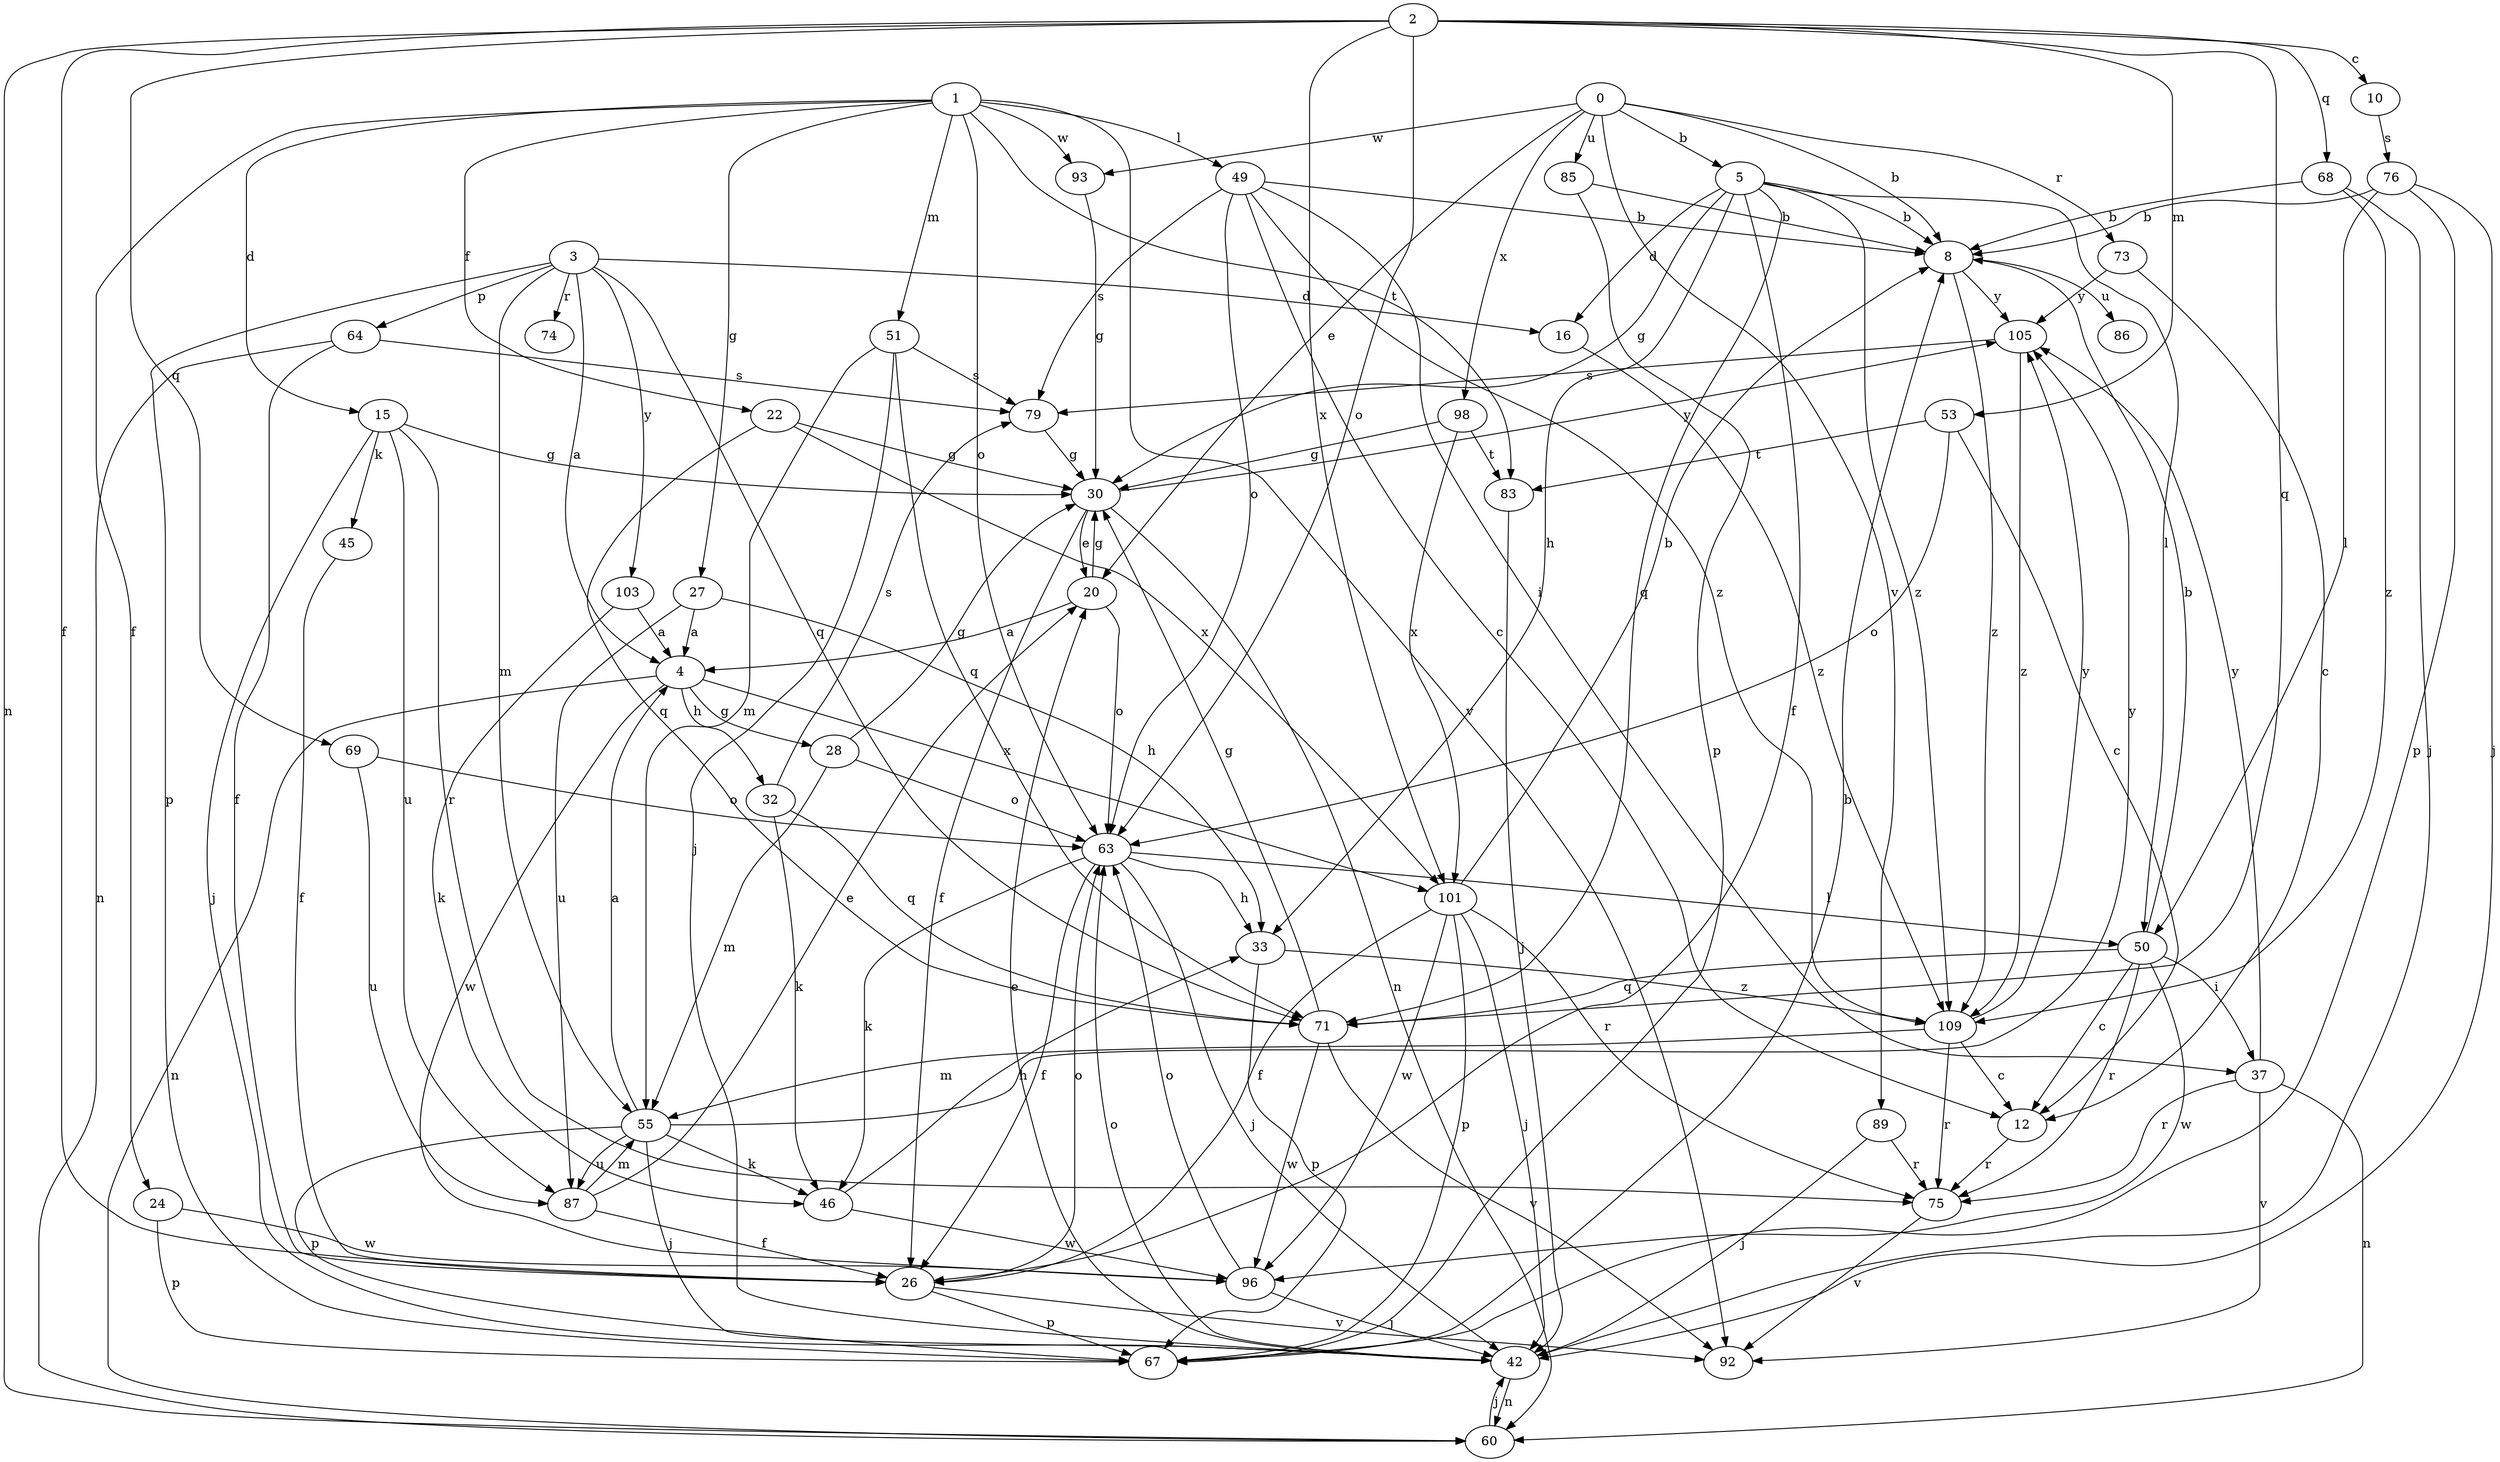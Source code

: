 strict digraph  {
0;
1;
2;
3;
4;
5;
8;
10;
12;
15;
16;
20;
22;
24;
26;
27;
28;
30;
32;
33;
37;
42;
45;
46;
49;
50;
51;
53;
55;
60;
63;
64;
67;
68;
69;
71;
73;
74;
75;
76;
79;
83;
85;
86;
87;
89;
92;
93;
96;
98;
101;
103;
105;
109;
0 -> 5  [label=b];
0 -> 8  [label=b];
0 -> 20  [label=e];
0 -> 73  [label=r];
0 -> 85  [label=u];
0 -> 89  [label=v];
0 -> 93  [label=w];
0 -> 98  [label=x];
1 -> 15  [label=d];
1 -> 22  [label=f];
1 -> 24  [label=f];
1 -> 27  [label=g];
1 -> 49  [label=l];
1 -> 51  [label=m];
1 -> 63  [label=o];
1 -> 83  [label=t];
1 -> 92  [label=v];
1 -> 93  [label=w];
2 -> 10  [label=c];
2 -> 26  [label=f];
2 -> 53  [label=m];
2 -> 60  [label=n];
2 -> 63  [label=o];
2 -> 68  [label=q];
2 -> 69  [label=q];
2 -> 71  [label=q];
2 -> 101  [label=x];
3 -> 4  [label=a];
3 -> 16  [label=d];
3 -> 55  [label=m];
3 -> 64  [label=p];
3 -> 67  [label=p];
3 -> 71  [label=q];
3 -> 74  [label=r];
3 -> 103  [label=y];
4 -> 28  [label=g];
4 -> 32  [label=h];
4 -> 60  [label=n];
4 -> 96  [label=w];
4 -> 101  [label=x];
5 -> 8  [label=b];
5 -> 16  [label=d];
5 -> 26  [label=f];
5 -> 30  [label=g];
5 -> 33  [label=h];
5 -> 50  [label=l];
5 -> 71  [label=q];
5 -> 109  [label=z];
8 -> 86  [label=u];
8 -> 105  [label=y];
8 -> 109  [label=z];
10 -> 76  [label=s];
12 -> 75  [label=r];
15 -> 30  [label=g];
15 -> 42  [label=j];
15 -> 45  [label=k];
15 -> 75  [label=r];
15 -> 87  [label=u];
16 -> 109  [label=z];
20 -> 4  [label=a];
20 -> 30  [label=g];
20 -> 63  [label=o];
22 -> 30  [label=g];
22 -> 71  [label=q];
22 -> 101  [label=x];
24 -> 67  [label=p];
24 -> 96  [label=w];
26 -> 63  [label=o];
26 -> 67  [label=p];
26 -> 92  [label=v];
27 -> 4  [label=a];
27 -> 33  [label=h];
27 -> 87  [label=u];
28 -> 30  [label=g];
28 -> 55  [label=m];
28 -> 63  [label=o];
30 -> 20  [label=e];
30 -> 26  [label=f];
30 -> 60  [label=n];
30 -> 105  [label=y];
32 -> 46  [label=k];
32 -> 71  [label=q];
32 -> 79  [label=s];
33 -> 67  [label=p];
33 -> 109  [label=z];
37 -> 60  [label=n];
37 -> 75  [label=r];
37 -> 92  [label=v];
37 -> 105  [label=y];
42 -> 20  [label=e];
42 -> 60  [label=n];
42 -> 63  [label=o];
45 -> 26  [label=f];
46 -> 33  [label=h];
46 -> 96  [label=w];
49 -> 8  [label=b];
49 -> 12  [label=c];
49 -> 37  [label=i];
49 -> 63  [label=o];
49 -> 79  [label=s];
49 -> 109  [label=z];
50 -> 8  [label=b];
50 -> 12  [label=c];
50 -> 37  [label=i];
50 -> 71  [label=q];
50 -> 75  [label=r];
50 -> 96  [label=w];
51 -> 42  [label=j];
51 -> 55  [label=m];
51 -> 71  [label=q];
51 -> 79  [label=s];
53 -> 12  [label=c];
53 -> 63  [label=o];
53 -> 83  [label=t];
55 -> 4  [label=a];
55 -> 42  [label=j];
55 -> 46  [label=k];
55 -> 67  [label=p];
55 -> 87  [label=u];
55 -> 105  [label=y];
60 -> 42  [label=j];
63 -> 26  [label=f];
63 -> 33  [label=h];
63 -> 42  [label=j];
63 -> 46  [label=k];
63 -> 50  [label=l];
64 -> 26  [label=f];
64 -> 60  [label=n];
64 -> 79  [label=s];
67 -> 8  [label=b];
68 -> 8  [label=b];
68 -> 42  [label=j];
68 -> 109  [label=z];
69 -> 63  [label=o];
69 -> 87  [label=u];
71 -> 30  [label=g];
71 -> 92  [label=v];
71 -> 96  [label=w];
73 -> 12  [label=c];
73 -> 105  [label=y];
75 -> 92  [label=v];
76 -> 8  [label=b];
76 -> 42  [label=j];
76 -> 50  [label=l];
76 -> 67  [label=p];
79 -> 30  [label=g];
83 -> 42  [label=j];
85 -> 8  [label=b];
85 -> 67  [label=p];
87 -> 20  [label=e];
87 -> 26  [label=f];
87 -> 55  [label=m];
89 -> 42  [label=j];
89 -> 75  [label=r];
93 -> 30  [label=g];
96 -> 42  [label=j];
96 -> 63  [label=o];
98 -> 30  [label=g];
98 -> 83  [label=t];
98 -> 101  [label=x];
101 -> 8  [label=b];
101 -> 26  [label=f];
101 -> 42  [label=j];
101 -> 67  [label=p];
101 -> 75  [label=r];
101 -> 96  [label=w];
103 -> 4  [label=a];
103 -> 46  [label=k];
105 -> 79  [label=s];
105 -> 109  [label=z];
109 -> 12  [label=c];
109 -> 55  [label=m];
109 -> 75  [label=r];
109 -> 105  [label=y];
}
